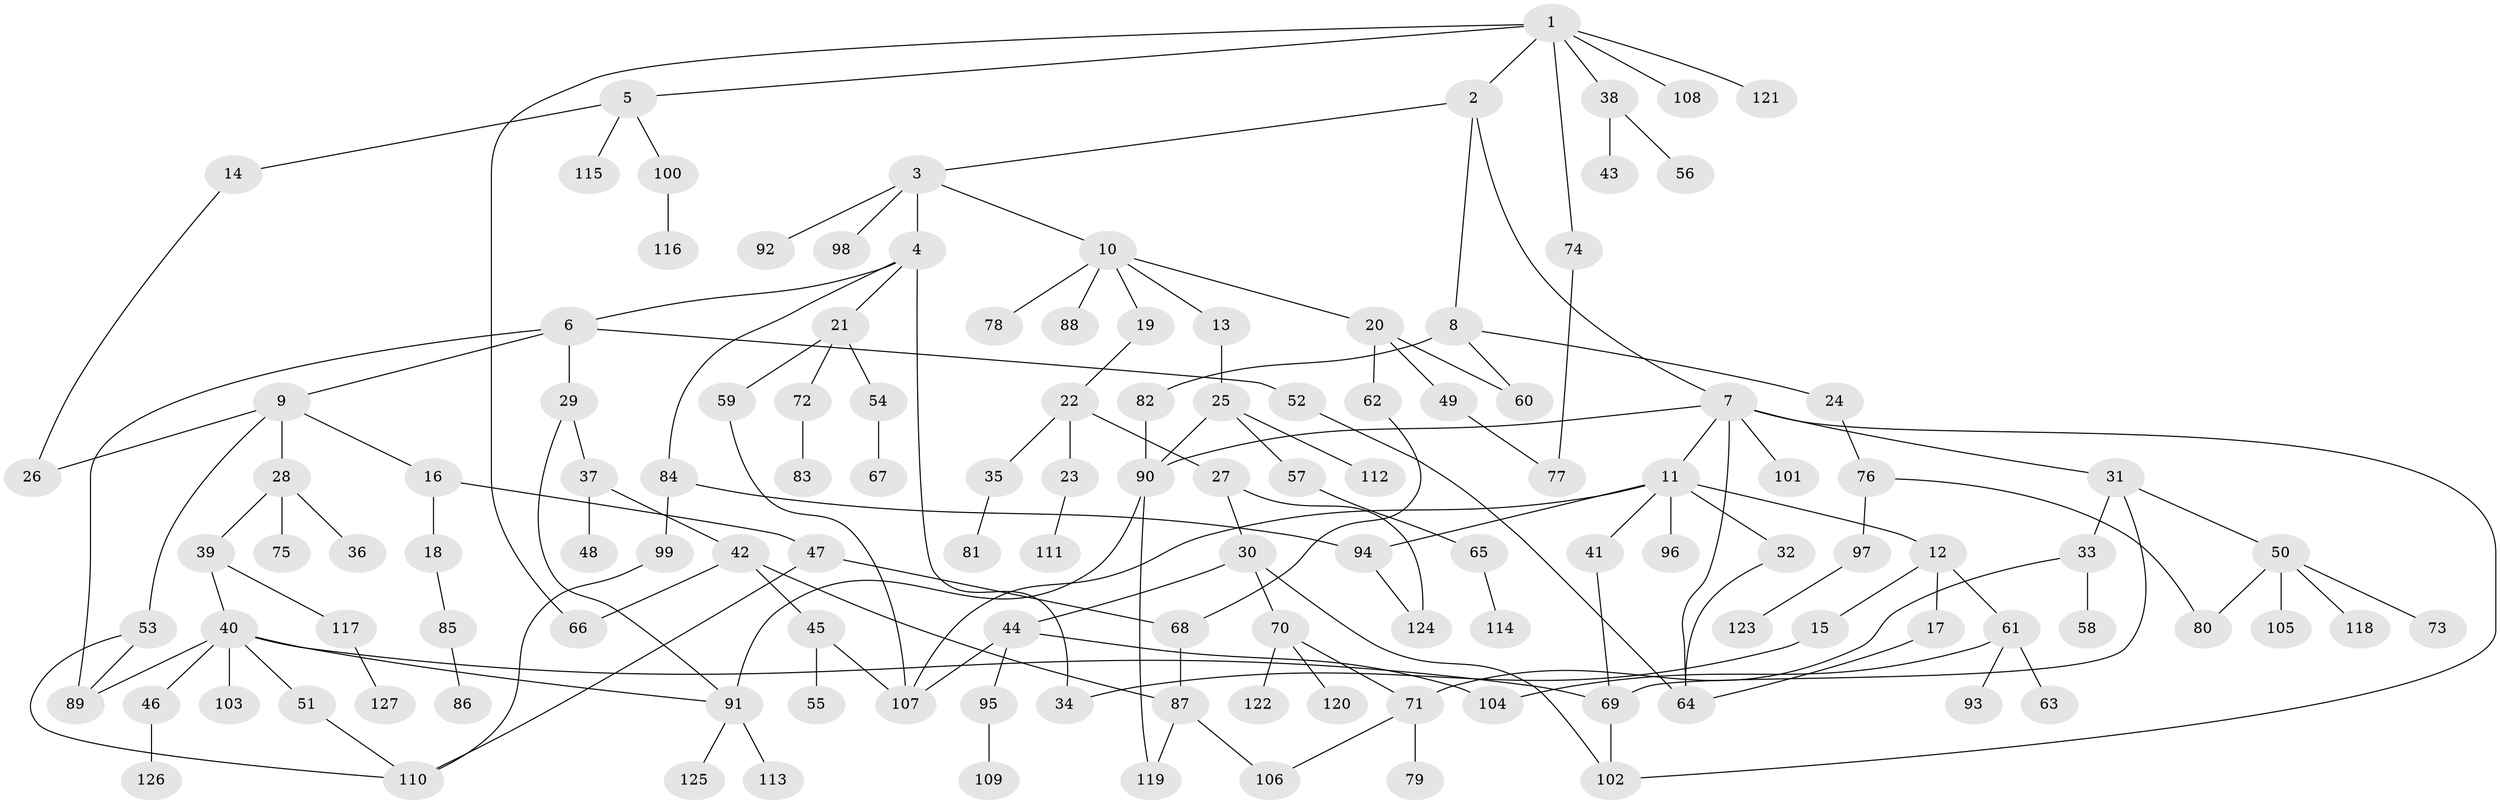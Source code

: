 // Generated by graph-tools (version 1.1) at 2025/34/03/09/25 02:34:33]
// undirected, 127 vertices, 159 edges
graph export_dot {
graph [start="1"]
  node [color=gray90,style=filled];
  1;
  2;
  3;
  4;
  5;
  6;
  7;
  8;
  9;
  10;
  11;
  12;
  13;
  14;
  15;
  16;
  17;
  18;
  19;
  20;
  21;
  22;
  23;
  24;
  25;
  26;
  27;
  28;
  29;
  30;
  31;
  32;
  33;
  34;
  35;
  36;
  37;
  38;
  39;
  40;
  41;
  42;
  43;
  44;
  45;
  46;
  47;
  48;
  49;
  50;
  51;
  52;
  53;
  54;
  55;
  56;
  57;
  58;
  59;
  60;
  61;
  62;
  63;
  64;
  65;
  66;
  67;
  68;
  69;
  70;
  71;
  72;
  73;
  74;
  75;
  76;
  77;
  78;
  79;
  80;
  81;
  82;
  83;
  84;
  85;
  86;
  87;
  88;
  89;
  90;
  91;
  92;
  93;
  94;
  95;
  96;
  97;
  98;
  99;
  100;
  101;
  102;
  103;
  104;
  105;
  106;
  107;
  108;
  109;
  110;
  111;
  112;
  113;
  114;
  115;
  116;
  117;
  118;
  119;
  120;
  121;
  122;
  123;
  124;
  125;
  126;
  127;
  1 -- 2;
  1 -- 5;
  1 -- 38;
  1 -- 66;
  1 -- 74;
  1 -- 108;
  1 -- 121;
  2 -- 3;
  2 -- 7;
  2 -- 8;
  3 -- 4;
  3 -- 10;
  3 -- 92;
  3 -- 98;
  4 -- 6;
  4 -- 21;
  4 -- 84;
  4 -- 34;
  5 -- 14;
  5 -- 100;
  5 -- 115;
  6 -- 9;
  6 -- 29;
  6 -- 52;
  6 -- 89;
  7 -- 11;
  7 -- 31;
  7 -- 101;
  7 -- 90;
  7 -- 64;
  7 -- 102;
  8 -- 24;
  8 -- 60;
  8 -- 82;
  9 -- 16;
  9 -- 28;
  9 -- 53;
  9 -- 26;
  10 -- 13;
  10 -- 19;
  10 -- 20;
  10 -- 78;
  10 -- 88;
  11 -- 12;
  11 -- 32;
  11 -- 41;
  11 -- 94;
  11 -- 96;
  11 -- 107;
  12 -- 15;
  12 -- 17;
  12 -- 61;
  13 -- 25;
  14 -- 26;
  15 -- 34;
  16 -- 18;
  16 -- 47;
  17 -- 64;
  18 -- 85;
  19 -- 22;
  20 -- 49;
  20 -- 62;
  20 -- 60;
  21 -- 54;
  21 -- 59;
  21 -- 72;
  22 -- 23;
  22 -- 27;
  22 -- 35;
  23 -- 111;
  24 -- 76;
  25 -- 57;
  25 -- 90;
  25 -- 112;
  27 -- 30;
  27 -- 124;
  28 -- 36;
  28 -- 39;
  28 -- 75;
  29 -- 37;
  29 -- 91;
  30 -- 44;
  30 -- 70;
  30 -- 102;
  31 -- 33;
  31 -- 50;
  31 -- 69;
  32 -- 64;
  33 -- 58;
  33 -- 71;
  35 -- 81;
  37 -- 42;
  37 -- 48;
  38 -- 43;
  38 -- 56;
  39 -- 40;
  39 -- 117;
  40 -- 46;
  40 -- 51;
  40 -- 103;
  40 -- 91;
  40 -- 69;
  40 -- 89;
  41 -- 69;
  42 -- 45;
  42 -- 66;
  42 -- 87;
  44 -- 95;
  44 -- 104;
  44 -- 107;
  45 -- 55;
  45 -- 107;
  46 -- 126;
  47 -- 68;
  47 -- 110;
  49 -- 77;
  50 -- 73;
  50 -- 80;
  50 -- 105;
  50 -- 118;
  51 -- 110;
  52 -- 64;
  53 -- 89;
  53 -- 110;
  54 -- 67;
  57 -- 65;
  59 -- 107;
  61 -- 63;
  61 -- 93;
  61 -- 104;
  62 -- 68;
  65 -- 114;
  68 -- 87;
  69 -- 102;
  70 -- 120;
  70 -- 122;
  70 -- 71;
  71 -- 79;
  71 -- 106;
  72 -- 83;
  74 -- 77;
  76 -- 97;
  76 -- 80;
  82 -- 90;
  84 -- 99;
  84 -- 94;
  85 -- 86;
  87 -- 106;
  87 -- 119;
  90 -- 119;
  90 -- 91;
  91 -- 113;
  91 -- 125;
  94 -- 124;
  95 -- 109;
  97 -- 123;
  99 -- 110;
  100 -- 116;
  117 -- 127;
}
